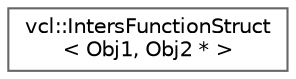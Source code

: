 digraph "Graphical Class Hierarchy"
{
 // LATEX_PDF_SIZE
  bgcolor="transparent";
  edge [fontname=Helvetica,fontsize=10,labelfontname=Helvetica,labelfontsize=10];
  node [fontname=Helvetica,fontsize=10,shape=box,height=0.2,width=0.4];
  rankdir="LR";
  Node0 [label="vcl::IntersFunctionStruct\l\< Obj1, Obj2 * \>",height=0.2,width=0.4,color="grey40", fillcolor="white", style="filled",URL="$structvcl_1_1IntersFunctionStruct_3_01Obj1_00_01Obj2_01_5_01_4.html",tooltip=" "];
}
